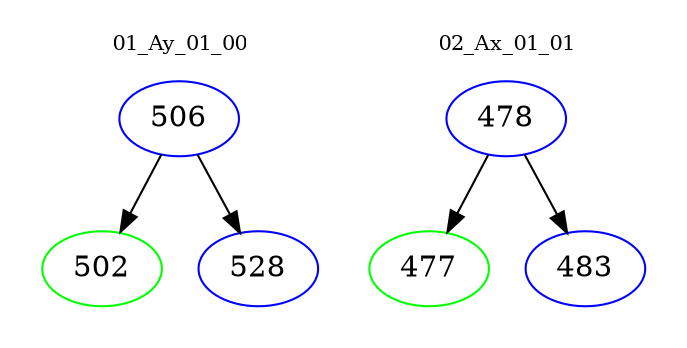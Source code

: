 digraph{
subgraph cluster_0 {
color = white
label = "01_Ay_01_00";
fontsize=10;
T0_506 [label="506", color="blue"]
T0_506 -> T0_502 [color="black"]
T0_502 [label="502", color="green"]
T0_506 -> T0_528 [color="black"]
T0_528 [label="528", color="blue"]
}
subgraph cluster_1 {
color = white
label = "02_Ax_01_01";
fontsize=10;
T1_478 [label="478", color="blue"]
T1_478 -> T1_477 [color="black"]
T1_477 [label="477", color="green"]
T1_478 -> T1_483 [color="black"]
T1_483 [label="483", color="blue"]
}
}
